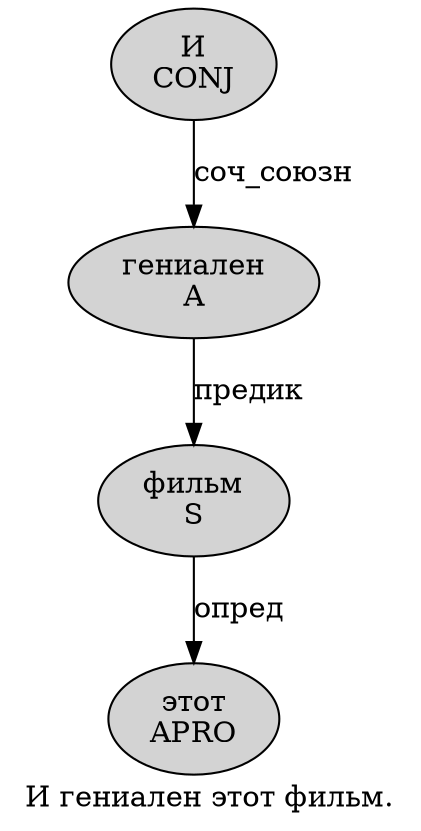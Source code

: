 digraph SENTENCE_500 {
	graph [label="И гениален этот фильм."]
	node [style=filled]
		0 [label="И
CONJ" color="" fillcolor=lightgray penwidth=1 shape=ellipse]
		1 [label="гениален
A" color="" fillcolor=lightgray penwidth=1 shape=ellipse]
		2 [label="этот
APRO" color="" fillcolor=lightgray penwidth=1 shape=ellipse]
		3 [label="фильм
S" color="" fillcolor=lightgray penwidth=1 shape=ellipse]
			0 -> 1 [label="соч_союзн"]
			1 -> 3 [label="предик"]
			3 -> 2 [label="опред"]
}